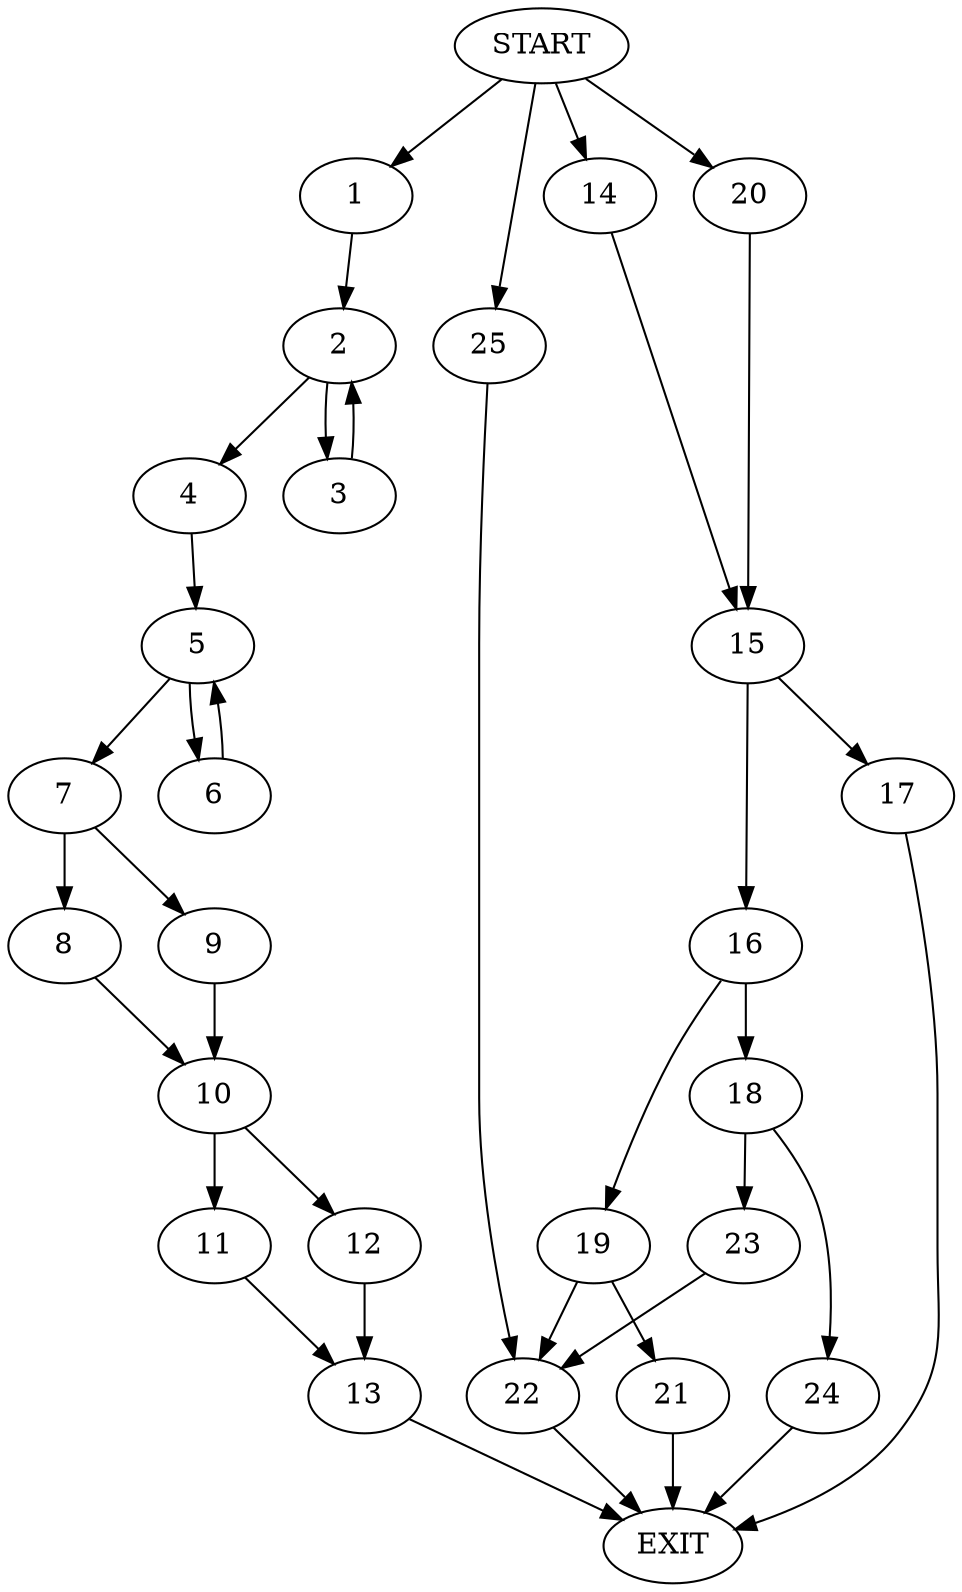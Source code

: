 digraph {
0 [label="START"]
26 [label="EXIT"]
0 -> 1
1 -> 2
2 -> 3
2 -> 4
3 -> 2
4 -> 5
5 -> 6
5 -> 7
6 -> 5
7 -> 8
7 -> 9
8 -> 10
9 -> 10
10 -> 11
10 -> 12
11 -> 13
12 -> 13
13 -> 26
0 -> 14
14 -> 15
15 -> 16
15 -> 17
16 -> 18
16 -> 19
17 -> 26
0 -> 20
20 -> 15
19 -> 21
19 -> 22
18 -> 23
18 -> 24
23 -> 22
24 -> 26
22 -> 26
21 -> 26
0 -> 25
25 -> 22
}
